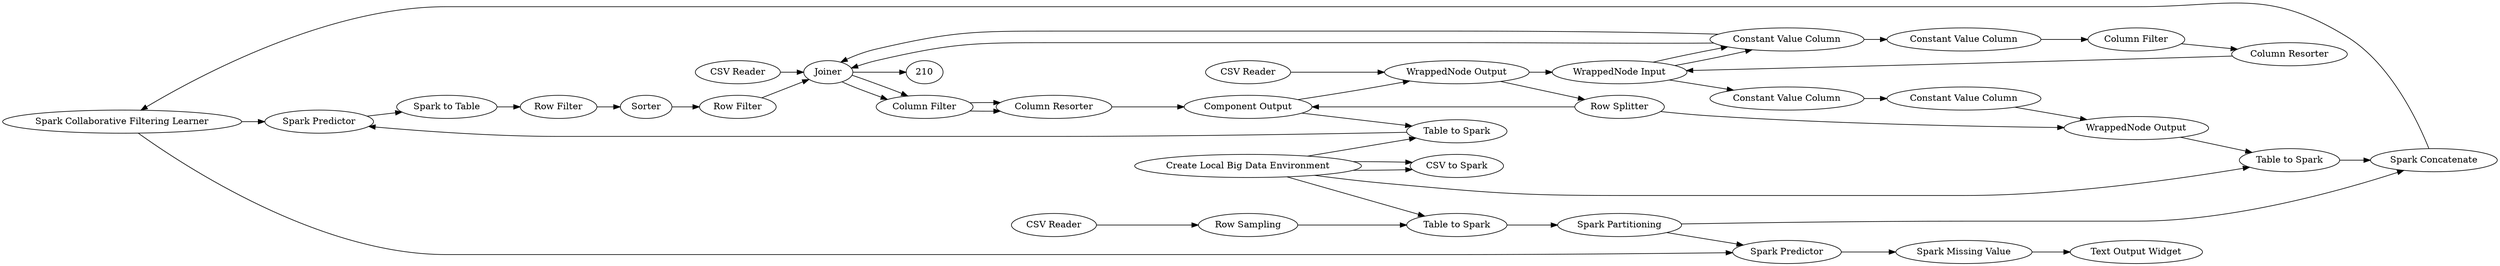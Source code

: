 digraph {
	114 [label="Spark Collaborative Filtering Learner"]
	136 [label="Spark Predictor"]
	141 [label="Spark Partitioning"]
	155 [label="Spark Predictor"]
	157 [label="Spark to Table"]
	168 [label="Row Splitter"]
	170 [label="Table to Spark"]
	171 [label="Spark Concatenate"]
	175 [label="Table to Spark"]
	165 [label="Constant Value Column"]
	173 [label="Constant Value Column"]
	180 [label=Shuffle]
	181 [label="WrappedNode Input"]
	182 [label="WrappedNode Output"]
	163 [label="Table Editor _JavaScript_"]
	172 [label="Column Filter"]
	174 [label="Column Resorter"]
	179 [label="Constant Value Column"]
	180 [label="WrappedNode Input"]
	181 [label="WrappedNode Output"]
	183 [label="Row Filter"]
	184 [label="Text Output Widget"]
	176 [label="Column Resorter"]
	177 [label="Column Filter"]
	178 [label="Constant Value Column"]
	179 [label="WrappedNode Input"]
	180 [label="WrappedNode Output"]
	184 [label="Spark Numeric Scorer"]
	197 [label="Spark Missing Value"]
	163 [label="Table Editor _JavaScript_"]
	172 [label="Column Filter"]
	174 [label="Column Resorter"]
	179 [label="Constant Value Column"]
	180 [label="WrappedNode Input"]
	183 [label="Component Output"]
	184 [label="Text Output Widget"]
	159 [label="Row Filter"]
	160 [label="Row Filter"]
	161 [label=Sorter]
	162 [label="CSV Reader"]
	163 [label=Joiner]
	215 [label="Table to Spark"]
	219 [label="Row Sampling"]
	221 [label="Create Local Big Data Environment"]
	222 [label="CSV to Spark"]
	223 [label="CSV Reader"]
	224 [label="CSV Reader"]
	165 -> 182
	173 -> 165
	180 -> 173
	181 -> 180
	163 -> 172
	172 -> 174
	174 -> 183
	179 -> 163
	180 -> 179
	183 -> 181
	176 -> 180
	177 -> 176
	178 -> 177
	179 -> 178
	163 -> 172
	172 -> 174
	179 -> 163
	180 -> 179
	159 -> 161
	160 -> 163
	161 -> 160
	162 -> 163
	114 -> 155
	114 -> 136
	136 -> 197
	141 -> 136
	141 -> 171
	155 -> 157
	157 -> 159
	168 -> 182
	168 -> 183
	170 -> 171
	171 -> 114
	175 -> 155
	181 -> 168
	182 -> 170
	183 -> 175
	197 -> 184
	163 -> 210
	215 -> 141
	219 -> 215
	221 -> 222
	221 -> 222
	221 -> 215
	221 -> 175
	221 -> 170
	223 -> 219
	224 -> 181
	rankdir=LR
}
